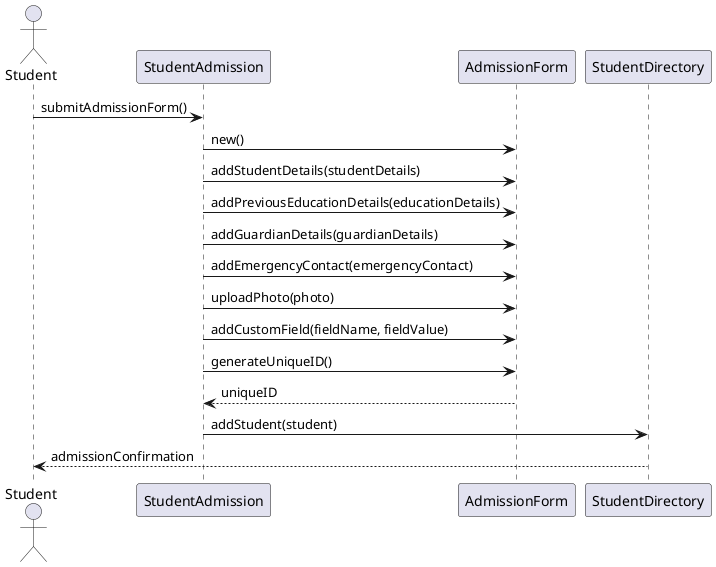 @startuml StudentAdmissionProcess
actor Student
participant StudentAdmission
participant AdmissionForm
participant StudentDirectory

Student -> StudentAdmission: submitAdmissionForm()
StudentAdmission -> AdmissionForm: new()
StudentAdmission -> AdmissionForm: addStudentDetails(studentDetails)
StudentAdmission -> AdmissionForm: addPreviousEducationDetails(educationDetails)
StudentAdmission -> AdmissionForm: addGuardianDetails(guardianDetails)
StudentAdmission -> AdmissionForm: addEmergencyContact(emergencyContact)
StudentAdmission -> AdmissionForm: uploadPhoto(photo)
StudentAdmission -> AdmissionForm: addCustomField(fieldName, fieldValue)
StudentAdmission -> AdmissionForm: generateUniqueID()
AdmissionForm --> StudentAdmission: uniqueID
StudentAdmission -> StudentDirectory: addStudent(student)
StudentDirectory --> Student: admissionConfirmation
@enduml
